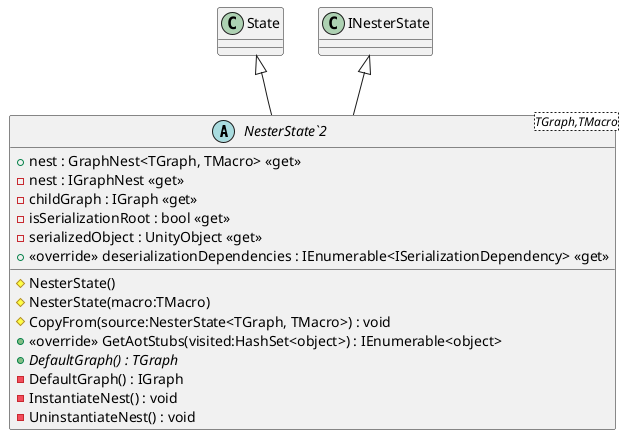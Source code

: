 @startuml
abstract class "NesterState`2"<TGraph,TMacro> {
    # NesterState()
    # NesterState(macro:TMacro)
    + nest : GraphNest<TGraph, TMacro> <<get>>
    - nest : IGraphNest <<get>>
    - childGraph : IGraph <<get>>
    - isSerializationRoot : bool <<get>>
    - serializedObject : UnityObject <<get>>
    + <<override>> deserializationDependencies : IEnumerable<ISerializationDependency> <<get>>
    # CopyFrom(source:NesterState<TGraph, TMacro>) : void
    + <<override>> GetAotStubs(visited:HashSet<object>) : IEnumerable<object>
    + {abstract} DefaultGraph() : TGraph
    - DefaultGraph() : IGraph
    - InstantiateNest() : void
    - UninstantiateNest() : void
}
State <|-- "NesterState`2"
INesterState <|-- "NesterState`2"
@enduml
